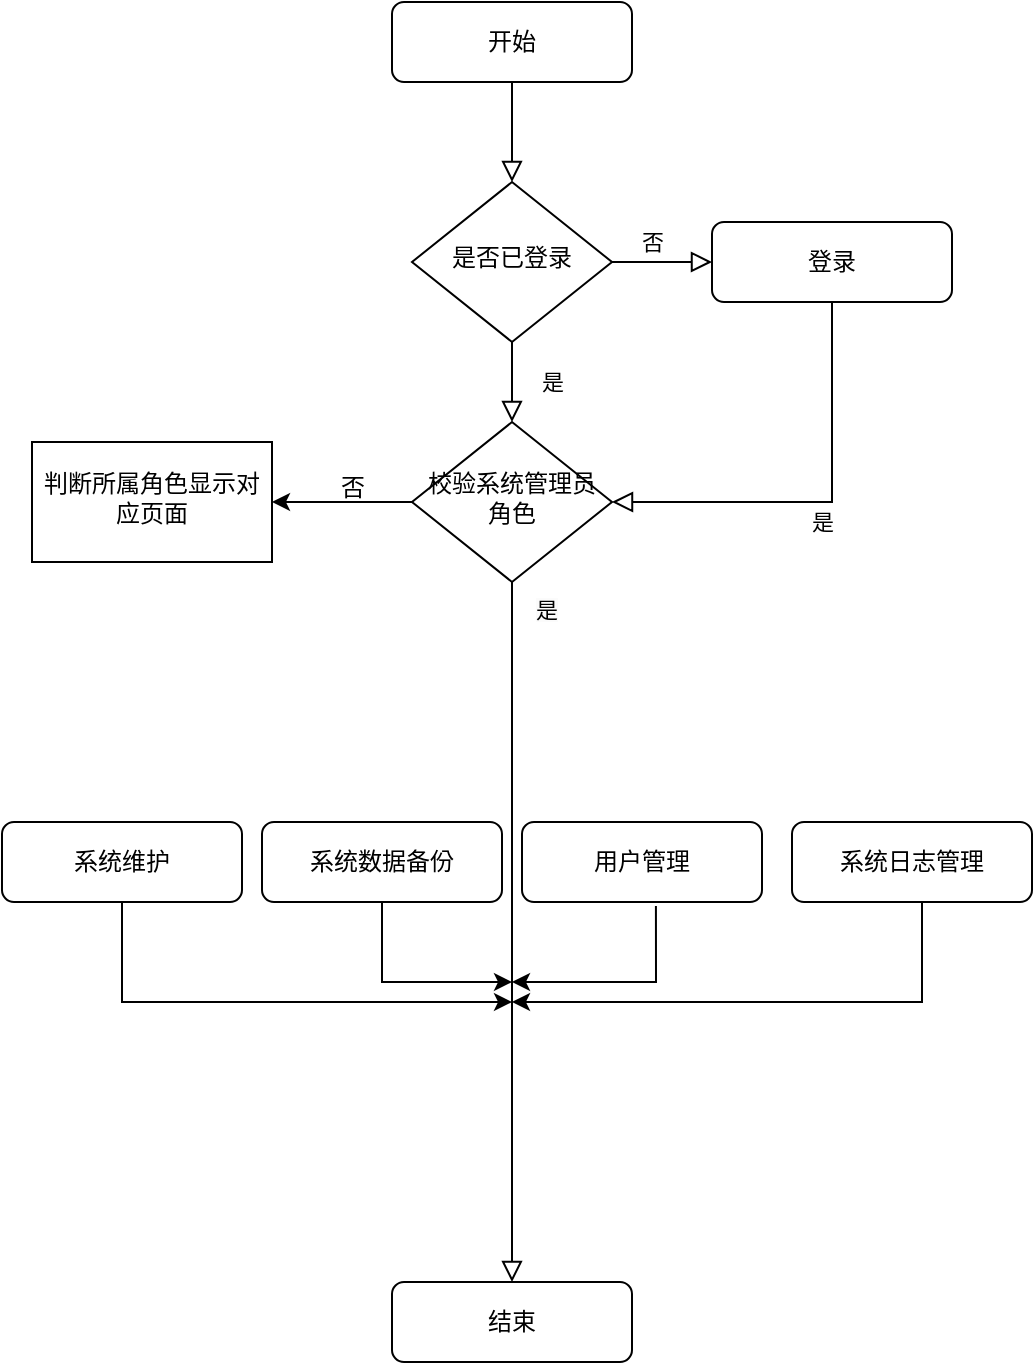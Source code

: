 <mxfile version="21.8.2" type="github">
  <diagram name="第 1 页" id="BZnaN7S3bnM0qJhr0HkH">
    <mxGraphModel dx="2261" dy="758" grid="1" gridSize="10" guides="1" tooltips="1" connect="1" arrows="1" fold="1" page="1" pageScale="1" pageWidth="827" pageHeight="1169" math="0" shadow="0">
      <root>
        <mxCell id="0" />
        <mxCell id="1" parent="0" />
        <mxCell id="E0ZBVPZO3-3RIW62sQe_-1" value="" style="rounded=0;html=1;jettySize=auto;orthogonalLoop=1;fontSize=11;endArrow=block;endFill=0;endSize=8;strokeWidth=1;shadow=0;labelBackgroundColor=none;edgeStyle=orthogonalEdgeStyle;" edge="1" parent="1" source="E0ZBVPZO3-3RIW62sQe_-2" target="E0ZBVPZO3-3RIW62sQe_-5">
          <mxGeometry relative="1" as="geometry" />
        </mxCell>
        <mxCell id="E0ZBVPZO3-3RIW62sQe_-2" value="开始" style="rounded=1;whiteSpace=wrap;html=1;fontSize=12;glass=0;strokeWidth=1;shadow=0;" vertex="1" parent="1">
          <mxGeometry x="160" y="80" width="120" height="40" as="geometry" />
        </mxCell>
        <mxCell id="E0ZBVPZO3-3RIW62sQe_-3" value="是" style="rounded=0;html=1;jettySize=auto;orthogonalLoop=1;fontSize=11;endArrow=block;endFill=0;endSize=8;strokeWidth=1;shadow=0;labelBackgroundColor=none;edgeStyle=orthogonalEdgeStyle;" edge="1" parent="1" source="E0ZBVPZO3-3RIW62sQe_-5" target="E0ZBVPZO3-3RIW62sQe_-11">
          <mxGeometry y="20" relative="1" as="geometry">
            <mxPoint as="offset" />
          </mxGeometry>
        </mxCell>
        <mxCell id="E0ZBVPZO3-3RIW62sQe_-4" value="否" style="edgeStyle=orthogonalEdgeStyle;rounded=0;html=1;jettySize=auto;orthogonalLoop=1;fontSize=11;endArrow=block;endFill=0;endSize=8;strokeWidth=1;shadow=0;labelBackgroundColor=none;" edge="1" parent="1" source="E0ZBVPZO3-3RIW62sQe_-5" target="E0ZBVPZO3-3RIW62sQe_-6">
          <mxGeometry x="-0.2" y="10" relative="1" as="geometry">
            <mxPoint as="offset" />
          </mxGeometry>
        </mxCell>
        <mxCell id="E0ZBVPZO3-3RIW62sQe_-5" value="是否已登录" style="rhombus;whiteSpace=wrap;html=1;shadow=0;fontFamily=Helvetica;fontSize=12;align=center;strokeWidth=1;spacing=6;spacingTop=-4;" vertex="1" parent="1">
          <mxGeometry x="170" y="170" width="100" height="80" as="geometry" />
        </mxCell>
        <mxCell id="E0ZBVPZO3-3RIW62sQe_-6" value="登录" style="rounded=1;whiteSpace=wrap;html=1;fontSize=12;glass=0;strokeWidth=1;shadow=0;" vertex="1" parent="1">
          <mxGeometry x="320" y="190" width="120" height="40" as="geometry" />
        </mxCell>
        <mxCell id="E0ZBVPZO3-3RIW62sQe_-7" value="" style="rounded=0;html=1;jettySize=auto;orthogonalLoop=1;fontSize=11;endArrow=block;endFill=0;endSize=8;strokeWidth=1;shadow=0;labelBackgroundColor=none;edgeStyle=orthogonalEdgeStyle;exitX=0.5;exitY=1;exitDx=0;exitDy=0;" edge="1" parent="1" source="E0ZBVPZO3-3RIW62sQe_-11" target="E0ZBVPZO3-3RIW62sQe_-12">
          <mxGeometry x="0.343" y="20" relative="1" as="geometry">
            <mxPoint as="offset" />
            <mxPoint x="220" y="650" as="sourcePoint" />
            <Array as="points">
              <mxPoint x="220" y="610" />
              <mxPoint x="220" y="610" />
            </Array>
          </mxGeometry>
        </mxCell>
        <mxCell id="E0ZBVPZO3-3RIW62sQe_-8" value="是" style="edgeStyle=orthogonalEdgeStyle;rounded=0;html=1;jettySize=auto;orthogonalLoop=1;fontSize=11;endArrow=block;endFill=0;endSize=8;strokeWidth=1;shadow=0;labelBackgroundColor=none;exitX=0.5;exitY=1;exitDx=0;exitDy=0;entryX=1;entryY=0.5;entryDx=0;entryDy=0;" edge="1" parent="1" source="E0ZBVPZO3-3RIW62sQe_-6" target="E0ZBVPZO3-3RIW62sQe_-11">
          <mxGeometry y="10" relative="1" as="geometry">
            <mxPoint as="offset" />
          </mxGeometry>
        </mxCell>
        <mxCell id="E0ZBVPZO3-3RIW62sQe_-9" value="" style="edgeStyle=orthogonalEdgeStyle;rounded=0;orthogonalLoop=1;jettySize=auto;html=1;" edge="1" parent="1" source="E0ZBVPZO3-3RIW62sQe_-11" target="E0ZBVPZO3-3RIW62sQe_-20">
          <mxGeometry relative="1" as="geometry" />
        </mxCell>
        <mxCell id="E0ZBVPZO3-3RIW62sQe_-11" value="校验系统管理员角色" style="rhombus;whiteSpace=wrap;html=1;shadow=0;fontFamily=Helvetica;fontSize=12;align=center;strokeWidth=1;spacing=6;spacingTop=-4;" vertex="1" parent="1">
          <mxGeometry x="170" y="290" width="100" height="80" as="geometry" />
        </mxCell>
        <mxCell id="E0ZBVPZO3-3RIW62sQe_-12" value="结束" style="rounded=1;whiteSpace=wrap;html=1;fontSize=12;glass=0;strokeWidth=1;shadow=0;" vertex="1" parent="1">
          <mxGeometry x="160" y="720" width="120" height="40" as="geometry" />
        </mxCell>
        <mxCell id="E0ZBVPZO3-3RIW62sQe_-13" value="" style="edgeStyle=orthogonalEdgeStyle;rounded=0;orthogonalLoop=1;jettySize=auto;html=1;exitX=0.558;exitY=1.05;exitDx=0;exitDy=0;exitPerimeter=0;" edge="1" parent="1" source="E0ZBVPZO3-3RIW62sQe_-23">
          <mxGeometry relative="1" as="geometry">
            <mxPoint x="395" y="615" as="sourcePoint" />
            <mxPoint x="220" y="570" as="targetPoint" />
            <Array as="points">
              <mxPoint x="292" y="570" />
            </Array>
          </mxGeometry>
        </mxCell>
        <mxCell id="E0ZBVPZO3-3RIW62sQe_-16" value="" style="edgeStyle=orthogonalEdgeStyle;rounded=0;orthogonalLoop=1;jettySize=auto;html=1;exitX=0.5;exitY=1;exitDx=0;exitDy=0;" edge="1" parent="1" source="E0ZBVPZO3-3RIW62sQe_-24">
          <mxGeometry relative="1" as="geometry">
            <mxPoint x="235" y="560" as="sourcePoint" />
            <mxPoint x="220" y="580" as="targetPoint" />
            <Array as="points">
              <mxPoint x="425" y="580" />
            </Array>
          </mxGeometry>
        </mxCell>
        <mxCell id="E0ZBVPZO3-3RIW62sQe_-19" value="&lt;span style=&quot;color: rgb(0, 0, 0); font-family: Helvetica; font-size: 11px; font-style: normal; font-variant-ligatures: normal; font-variant-caps: normal; font-weight: 400; letter-spacing: normal; orphans: 2; text-align: center; text-indent: 0px; text-transform: none; widows: 2; word-spacing: 0px; -webkit-text-stroke-width: 0px; background-color: rgb(251, 251, 251); text-decoration-thickness: initial; text-decoration-style: initial; text-decoration-color: initial; float: none; display: inline !important;&quot;&gt;是&lt;/span&gt;" style="text;whiteSpace=wrap;html=1;" vertex="1" parent="1">
          <mxGeometry x="230" y="370" width="50" height="40" as="geometry" />
        </mxCell>
        <mxCell id="E0ZBVPZO3-3RIW62sQe_-20" value="判断所属角色显示对应页面" style="whiteSpace=wrap;html=1;shadow=0;strokeWidth=1;spacing=6;spacingTop=-4;" vertex="1" parent="1">
          <mxGeometry x="-20" y="300" width="120" height="60" as="geometry" />
        </mxCell>
        <mxCell id="E0ZBVPZO3-3RIW62sQe_-21" value="否" style="text;html=1;align=center;verticalAlign=middle;resizable=0;points=[];autosize=1;strokeColor=none;fillColor=none;" vertex="1" parent="1">
          <mxGeometry x="120" y="308" width="40" height="30" as="geometry" />
        </mxCell>
        <mxCell id="E0ZBVPZO3-3RIW62sQe_-22" value="系统数据备份" style="rounded=1;whiteSpace=wrap;html=1;fontSize=12;glass=0;strokeWidth=1;shadow=0;" vertex="1" parent="1">
          <mxGeometry x="95" y="490" width="120" height="40" as="geometry" />
        </mxCell>
        <mxCell id="E0ZBVPZO3-3RIW62sQe_-23" value="用户管理" style="rounded=1;whiteSpace=wrap;html=1;fontSize=12;glass=0;strokeWidth=1;shadow=0;" vertex="1" parent="1">
          <mxGeometry x="225" y="490" width="120" height="40" as="geometry" />
        </mxCell>
        <mxCell id="E0ZBVPZO3-3RIW62sQe_-24" value="系统日志管理" style="rounded=1;whiteSpace=wrap;html=1;fontSize=12;glass=0;strokeWidth=1;shadow=0;" vertex="1" parent="1">
          <mxGeometry x="360" y="490" width="120" height="40" as="geometry" />
        </mxCell>
        <mxCell id="E0ZBVPZO3-3RIW62sQe_-25" value="系统维护" style="rounded=1;whiteSpace=wrap;html=1;fontSize=12;glass=0;strokeWidth=1;shadow=0;" vertex="1" parent="1">
          <mxGeometry x="-35" y="490" width="120" height="40" as="geometry" />
        </mxCell>
        <mxCell id="E0ZBVPZO3-3RIW62sQe_-26" value="" style="edgeStyle=orthogonalEdgeStyle;rounded=0;orthogonalLoop=1;jettySize=auto;html=1;exitX=0.5;exitY=1;exitDx=0;exitDy=0;" edge="1" parent="1" source="E0ZBVPZO3-3RIW62sQe_-22">
          <mxGeometry relative="1" as="geometry">
            <mxPoint x="302" y="542" as="sourcePoint" />
            <mxPoint x="220" y="570" as="targetPoint" />
            <Array as="points">
              <mxPoint x="155" y="570" />
            </Array>
          </mxGeometry>
        </mxCell>
        <mxCell id="E0ZBVPZO3-3RIW62sQe_-27" value="" style="edgeStyle=orthogonalEdgeStyle;rounded=0;orthogonalLoop=1;jettySize=auto;html=1;exitX=0.5;exitY=1;exitDx=0;exitDy=0;" edge="1" parent="1" source="E0ZBVPZO3-3RIW62sQe_-25">
          <mxGeometry relative="1" as="geometry">
            <mxPoint x="435" y="540" as="sourcePoint" />
            <mxPoint x="220" y="580" as="targetPoint" />
            <Array as="points">
              <mxPoint x="25" y="580" />
            </Array>
          </mxGeometry>
        </mxCell>
      </root>
    </mxGraphModel>
  </diagram>
</mxfile>
